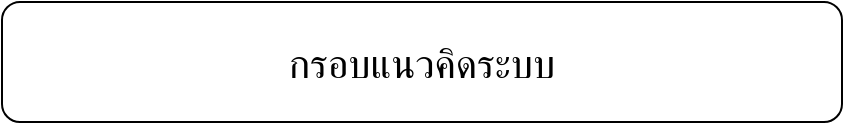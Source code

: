 <mxfile version="24.2.7" type="github">
  <diagram name="Page-1" id="8378b5f6-a2b2-b727-a746-972ab9d02e00">
    <mxGraphModel dx="1687" dy="944" grid="1" gridSize="10" guides="1" tooltips="1" connect="0" arrows="1" fold="1" page="1" pageScale="1.5" pageWidth="1169" pageHeight="827" background="none" math="0" shadow="0">
      <root>
        <mxCell id="0" />
        <mxCell id="1" parent="0" />
        <mxCell id="I4Y5r_BxwqSN-lRW5UTG-278" value="กรอบแนวคิดระบบ" style="rounded=1;whiteSpace=wrap;html=1;fontFamily=K2D;fontSource=https%3A%2F%2Ffonts.googleapis.com%2Fcss%3Ffamily%3DK2D;fontSize=20;" vertex="1" parent="1">
          <mxGeometry x="550" y="60" width="420" height="60" as="geometry" />
        </mxCell>
      </root>
    </mxGraphModel>
  </diagram>
</mxfile>
